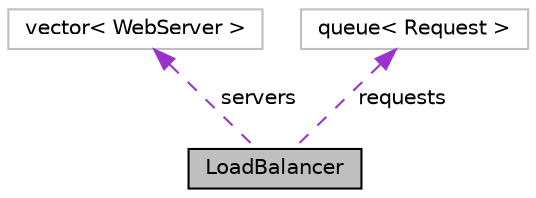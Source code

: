 digraph "LoadBalancer"
{
 // LATEX_PDF_SIZE
  edge [fontname="Helvetica",fontsize="10",labelfontname="Helvetica",labelfontsize="10"];
  node [fontname="Helvetica",fontsize="10",shape=record];
  Node1 [label="LoadBalancer",height=0.2,width=0.4,color="black", fillcolor="grey75", style="filled", fontcolor="black",tooltip="A class representing a load balancer that distributes requests to a pool of web servers."];
  Node2 -> Node1 [dir="back",color="darkorchid3",fontsize="10",style="dashed",label=" servers" ,fontname="Helvetica"];
  Node2 [label="vector\< WebServer \>",height=0.2,width=0.4,color="grey75", fillcolor="white", style="filled",tooltip=" "];
  Node3 -> Node1 [dir="back",color="darkorchid3",fontsize="10",style="dashed",label=" requests" ,fontname="Helvetica"];
  Node3 [label="queue\< Request \>",height=0.2,width=0.4,color="grey75", fillcolor="white", style="filled",tooltip=" "];
}
